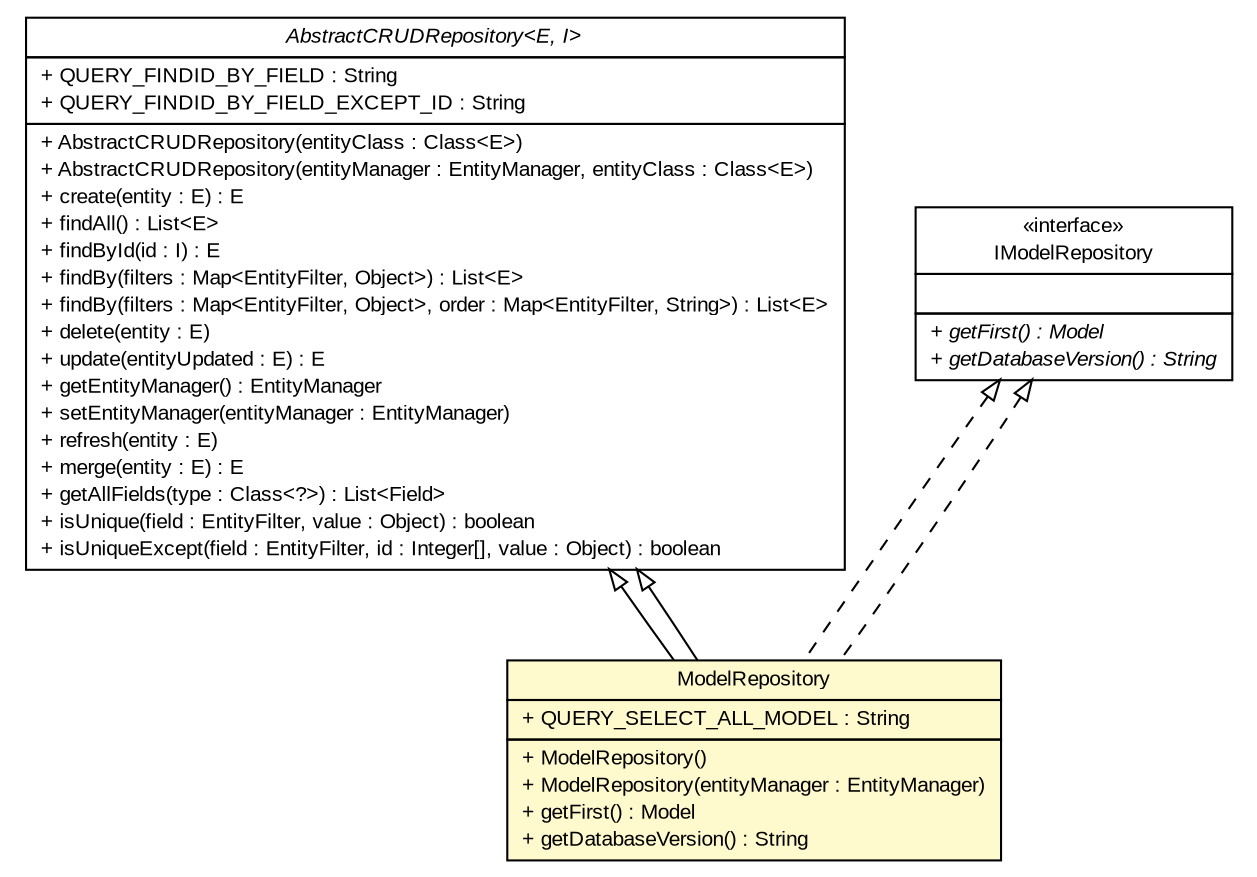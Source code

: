 #!/usr/local/bin/dot
#
# Class diagram 
# Generated by UMLGraph version R5_6-24-gf6e263 (http://www.umlgraph.org/)
#

digraph G {
	edge [fontname="arial",fontsize=10,labelfontname="arial",labelfontsize=10];
	node [fontname="arial",fontsize=10,shape=plaintext];
	nodesep=0.25;
	ranksep=0.5;
	// gov.sandia.cf.dao.AbstractCRUDRepository<E, I>
	c239723 [label=<<table title="gov.sandia.cf.dao.AbstractCRUDRepository" border="0" cellborder="1" cellspacing="0" cellpadding="2" port="p" href="../AbstractCRUDRepository.html">
		<tr><td><table border="0" cellspacing="0" cellpadding="1">
<tr><td align="center" balign="center"><font face="arial italic"> AbstractCRUDRepository&lt;E, I&gt; </font></td></tr>
		</table></td></tr>
		<tr><td><table border="0" cellspacing="0" cellpadding="1">
<tr><td align="left" balign="left"> + QUERY_FINDID_BY_FIELD : String </td></tr>
<tr><td align="left" balign="left"> + QUERY_FINDID_BY_FIELD_EXCEPT_ID : String </td></tr>
		</table></td></tr>
		<tr><td><table border="0" cellspacing="0" cellpadding="1">
<tr><td align="left" balign="left"> + AbstractCRUDRepository(entityClass : Class&lt;E&gt;) </td></tr>
<tr><td align="left" balign="left"> + AbstractCRUDRepository(entityManager : EntityManager, entityClass : Class&lt;E&gt;) </td></tr>
<tr><td align="left" balign="left"> + create(entity : E) : E </td></tr>
<tr><td align="left" balign="left"> + findAll() : List&lt;E&gt; </td></tr>
<tr><td align="left" balign="left"> + findById(id : I) : E </td></tr>
<tr><td align="left" balign="left"> + findBy(filters : Map&lt;EntityFilter, Object&gt;) : List&lt;E&gt; </td></tr>
<tr><td align="left" balign="left"> + findBy(filters : Map&lt;EntityFilter, Object&gt;, order : Map&lt;EntityFilter, String&gt;) : List&lt;E&gt; </td></tr>
<tr><td align="left" balign="left"> + delete(entity : E) </td></tr>
<tr><td align="left" balign="left"> + update(entityUpdated : E) : E </td></tr>
<tr><td align="left" balign="left"> + getEntityManager() : EntityManager </td></tr>
<tr><td align="left" balign="left"> + setEntityManager(entityManager : EntityManager) </td></tr>
<tr><td align="left" balign="left"> + refresh(entity : E) </td></tr>
<tr><td align="left" balign="left"> + merge(entity : E) : E </td></tr>
<tr><td align="left" balign="left"> + getAllFields(type : Class&lt;?&gt;) : List&lt;Field&gt; </td></tr>
<tr><td align="left" balign="left"> + isUnique(field : EntityFilter, value : Object) : boolean </td></tr>
<tr><td align="left" balign="left"> + isUniqueExcept(field : EntityFilter, id : Integer[], value : Object) : boolean </td></tr>
		</table></td></tr>
		</table>>, URL="../AbstractCRUDRepository.html", fontname="arial", fontcolor="black", fontsize=10.0];
	// gov.sandia.cf.dao.IModelRepository
	c239746 [label=<<table title="gov.sandia.cf.dao.IModelRepository" border="0" cellborder="1" cellspacing="0" cellpadding="2" port="p" href="../IModelRepository.html">
		<tr><td><table border="0" cellspacing="0" cellpadding="1">
<tr><td align="center" balign="center"> &#171;interface&#187; </td></tr>
<tr><td align="center" balign="center"> IModelRepository </td></tr>
		</table></td></tr>
		<tr><td><table border="0" cellspacing="0" cellpadding="1">
<tr><td align="left" balign="left">  </td></tr>
		</table></td></tr>
		<tr><td><table border="0" cellspacing="0" cellpadding="1">
<tr><td align="left" balign="left"><font face="arial italic" point-size="10.0"> + getFirst() : Model </font></td></tr>
<tr><td align="left" balign="left"><font face="arial italic" point-size="10.0"> + getDatabaseVersion() : String </font></td></tr>
		</table></td></tr>
		</table>>, URL="../IModelRepository.html", fontname="arial", fontcolor="black", fontsize=10.0];
	// gov.sandia.cf.dao.impl.ModelRepository
	c239760 [label=<<table title="gov.sandia.cf.dao.impl.ModelRepository" border="0" cellborder="1" cellspacing="0" cellpadding="2" port="p" bgcolor="lemonChiffon" href="./ModelRepository.html">
		<tr><td><table border="0" cellspacing="0" cellpadding="1">
<tr><td align="center" balign="center"> ModelRepository </td></tr>
		</table></td></tr>
		<tr><td><table border="0" cellspacing="0" cellpadding="1">
<tr><td align="left" balign="left"> + QUERY_SELECT_ALL_MODEL : String </td></tr>
		</table></td></tr>
		<tr><td><table border="0" cellspacing="0" cellpadding="1">
<tr><td align="left" balign="left"> + ModelRepository() </td></tr>
<tr><td align="left" balign="left"> + ModelRepository(entityManager : EntityManager) </td></tr>
<tr><td align="left" balign="left"> + getFirst() : Model </td></tr>
<tr><td align="left" balign="left"> + getDatabaseVersion() : String </td></tr>
		</table></td></tr>
		</table>>, URL="./ModelRepository.html", fontname="arial", fontcolor="black", fontsize=10.0];
	//gov.sandia.cf.dao.impl.ModelRepository extends gov.sandia.cf.dao.AbstractCRUDRepository<gov.sandia.cf.model.Model, java.lang.Integer>
	c239723:p -> c239760:p [dir=back,arrowtail=empty];
	//gov.sandia.cf.dao.impl.ModelRepository implements gov.sandia.cf.dao.IModelRepository
	c239746:p -> c239760:p [dir=back,arrowtail=empty,style=dashed];
	//gov.sandia.cf.dao.impl.ModelRepository extends gov.sandia.cf.dao.AbstractCRUDRepository<gov.sandia.cf.model.Model, java.lang.Integer>
	c239723:p -> c239760:p [dir=back,arrowtail=empty];
	//gov.sandia.cf.dao.impl.ModelRepository implements gov.sandia.cf.dao.IModelRepository
	c239746:p -> c239760:p [dir=back,arrowtail=empty,style=dashed];
}

